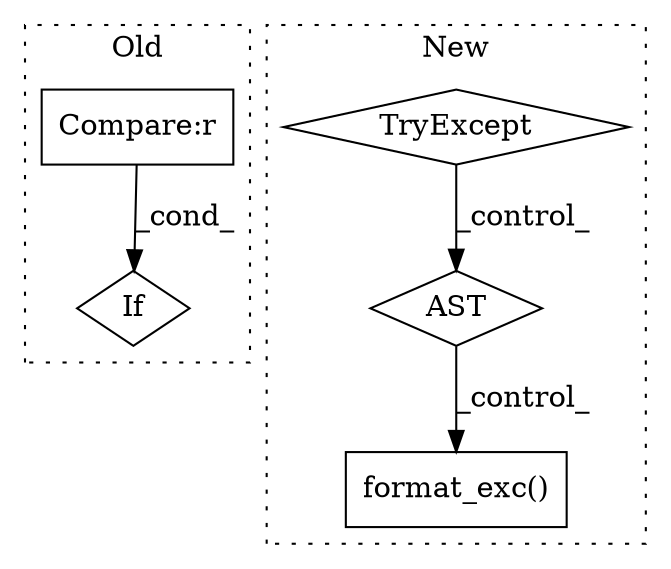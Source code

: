 digraph G {
subgraph cluster0 {
1 [label="If" a="96" s="4130" l="3" shape="diamond"];
3 [label="Compare:r" a="40" s="4133" l="21" shape="box"];
label = "Old";
style="dotted";
}
subgraph cluster1 {
2 [label="format_exc()" a="75" s="6276" l="22" shape="box"];
4 [label="AST" a="2" s="6216,0" l="7,0" shape="diamond"];
5 [label="TryExcept" a="71" s="4319" l="21" shape="diamond"];
label = "New";
style="dotted";
}
3 -> 1 [label="_cond_"];
4 -> 2 [label="_control_"];
5 -> 4 [label="_control_"];
}
